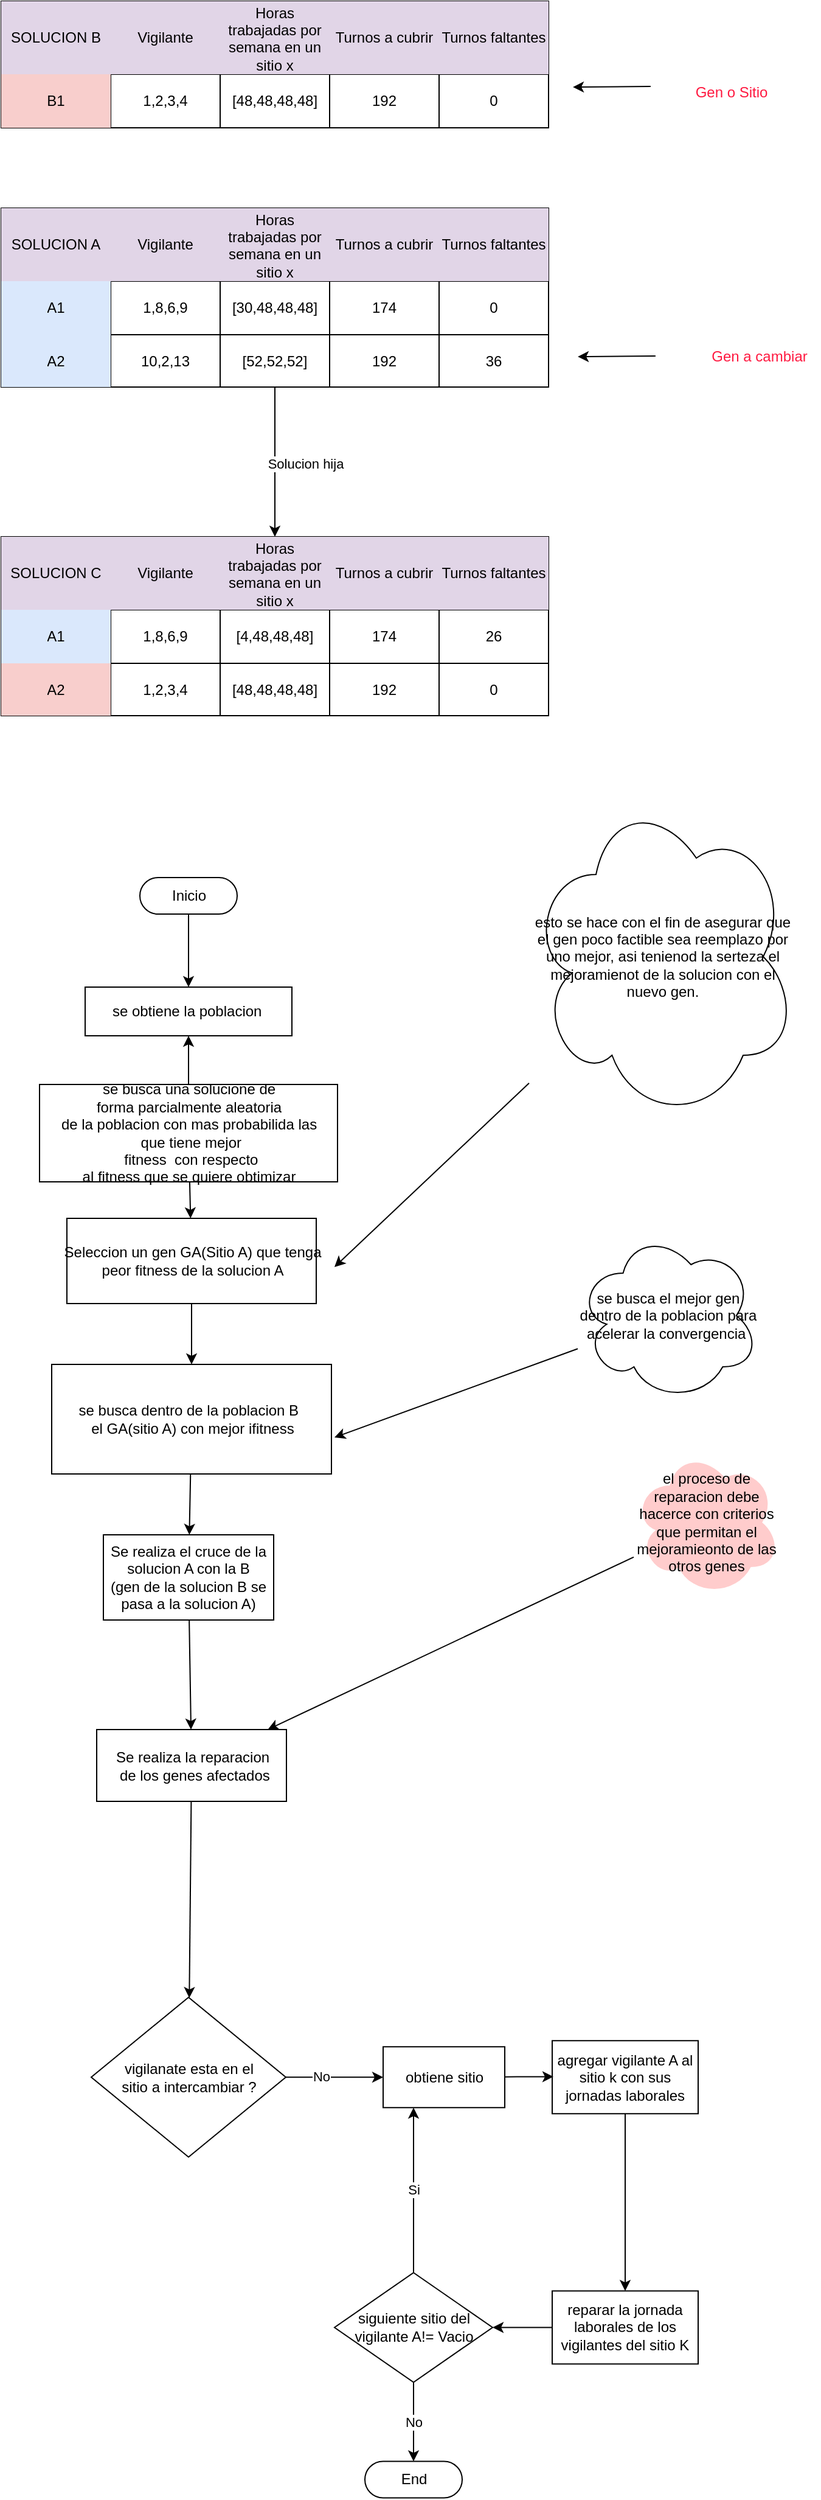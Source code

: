 <mxfile>
    <diagram id="GUSPRAJsgAIgAGzK0_ZS" name="Página-1">
        <mxGraphModel dx="1187" dy="2073" grid="1" gridSize="10" guides="1" tooltips="1" connect="1" arrows="1" fold="1" page="1" pageScale="1" pageWidth="827" pageHeight="1169" math="0" shadow="0">
            <root>
                <mxCell id="0"/>
                <mxCell id="1" parent="0"/>
                <mxCell id="4" value="" style="edgeStyle=none;html=1;" edge="1" parent="1" source="6" target="8">
                    <mxGeometry relative="1" as="geometry"/>
                </mxCell>
                <mxCell id="5" value="" style="edgeStyle=none;html=1;" edge="1" parent="1" source="6" target="28">
                    <mxGeometry relative="1" as="geometry"/>
                </mxCell>
                <mxCell id="6" value="se busca una solucione de &lt;br&gt;forma parcialmente aleatoria &lt;br&gt;de la poblacion con mas probabilida las&lt;br&gt;&amp;nbsp;que tiene mejor&lt;br&gt;&amp;nbsp;fitness&amp;nbsp; con respecto &lt;br&gt;al fitness que se quiere obtimizar" style="html=1;dashed=0;whitespace=wrap;" vertex="1" parent="1">
                    <mxGeometry x="131.5" y="610" width="245" height="80" as="geometry"/>
                </mxCell>
                <mxCell id="7" style="edgeStyle=none;html=1;" edge="1" parent="1" source="8" target="33">
                    <mxGeometry relative="1" as="geometry"/>
                </mxCell>
                <mxCell id="8" value="Seleccion un gen GA(Sitio A) que tenga&lt;br&gt;peor fitness de la solucion A" style="html=1;dashed=0;whitespace=wrap;" vertex="1" parent="1">
                    <mxGeometry x="154" y="720" width="205" height="70" as="geometry"/>
                </mxCell>
                <mxCell id="9" style="edgeStyle=none;html=1;entryX=0.5;entryY=0;entryDx=0;entryDy=0;" edge="1" parent="1" source="10" target="28">
                    <mxGeometry relative="1" as="geometry"/>
                </mxCell>
                <mxCell id="10" value="Inicio" style="html=1;dashed=0;whitespace=wrap;shape=mxgraph.dfd.start" vertex="1" parent="1">
                    <mxGeometry x="214" y="440" width="80" height="30" as="geometry"/>
                </mxCell>
                <mxCell id="111" style="edgeStyle=none;html=1;fontColor=#000000;" edge="1" parent="1" source="12" target="110">
                    <mxGeometry relative="1" as="geometry"/>
                </mxCell>
                <mxCell id="12" value="Se realiza el cruce de la solucion A con la B&lt;br&gt;(gen de la solucion B se pasa a la solucion A)" style="whiteSpace=wrap;html=1;dashed=0;" vertex="1" parent="1">
                    <mxGeometry x="184" y="980" width="140" height="70" as="geometry"/>
                </mxCell>
                <mxCell id="15" value="" style="edgeStyle=none;html=1;entryX=0;entryY=0.5;entryDx=0;entryDy=0;" edge="1" parent="1" source="17" target="23">
                    <mxGeometry relative="1" as="geometry">
                        <mxPoint x="394" y="1425.31" as="targetPoint"/>
                    </mxGeometry>
                </mxCell>
                <mxCell id="16" value="No" style="edgeLabel;html=1;align=center;verticalAlign=middle;resizable=0;points=[];" vertex="1" connectable="0" parent="15">
                    <mxGeometry x="-0.291" y="1" relative="1" as="geometry">
                        <mxPoint as="offset"/>
                    </mxGeometry>
                </mxCell>
                <mxCell id="17" value="vigilanate esta en el &lt;br&gt;sitio a intercambiar ?" style="shape=rhombus;html=1;dashed=0;whitespace=wrap;perimeter=rhombusPerimeter;" vertex="1" parent="1">
                    <mxGeometry x="174" y="1360" width="160" height="131.25" as="geometry"/>
                </mxCell>
                <mxCell id="18" value="" style="edgeStyle=none;html=1;" edge="1" parent="1" source="19" target="21">
                    <mxGeometry relative="1" as="geometry"/>
                </mxCell>
                <mxCell id="19" value="agregar vigilante A al sitio k con sus jornadas laborales" style="whiteSpace=wrap;html=1;dashed=0;" vertex="1" parent="1">
                    <mxGeometry x="553" y="1395.625" width="120" height="60" as="geometry"/>
                </mxCell>
                <mxCell id="20" style="edgeStyle=none;html=1;" edge="1" parent="1" source="21" target="26">
                    <mxGeometry relative="1" as="geometry"/>
                </mxCell>
                <mxCell id="21" value="reparar la jornada laborales de los vigilantes del sitio K" style="whiteSpace=wrap;html=1;dashed=0;" vertex="1" parent="1">
                    <mxGeometry x="553" y="1601.235" width="120" height="60" as="geometry"/>
                </mxCell>
                <mxCell id="22" style="edgeStyle=none;html=1;" edge="1" parent="1" source="23">
                    <mxGeometry relative="1" as="geometry">
                        <mxPoint x="554" y="1425.24" as="targetPoint"/>
                        <Array as="points">
                            <mxPoint x="534" y="1425.24"/>
                        </Array>
                    </mxGeometry>
                </mxCell>
                <mxCell id="23" value="obtiene sitio" style="html=1;dashed=0;whitespace=wrap;" vertex="1" parent="1">
                    <mxGeometry x="414" y="1400.63" width="100" height="50" as="geometry"/>
                </mxCell>
                <mxCell id="24" value="Si" style="edgeStyle=none;html=1;entryX=0.25;entryY=1;entryDx=0;entryDy=0;" edge="1" parent="1" source="26" target="23">
                    <mxGeometry relative="1" as="geometry"/>
                </mxCell>
                <mxCell id="25" value="No" style="edgeStyle=none;html=1;" edge="1" parent="1" source="26" target="27">
                    <mxGeometry relative="1" as="geometry">
                        <mxPoint x="439" y="1731.24" as="targetPoint"/>
                    </mxGeometry>
                </mxCell>
                <mxCell id="26" value="siguiente sitio del &lt;br&gt;vigilante A!= Vacio" style="shape=rhombus;html=1;dashed=0;whitespace=wrap;perimeter=rhombusPerimeter;" vertex="1" parent="1">
                    <mxGeometry x="374" y="1586.23" width="130" height="90" as="geometry"/>
                </mxCell>
                <mxCell id="27" value="End" style="html=1;dashed=0;whitespace=wrap;shape=mxgraph.dfd.start" vertex="1" parent="1">
                    <mxGeometry x="399" y="1741.24" width="80" height="30" as="geometry"/>
                </mxCell>
                <mxCell id="28" value="se obtiene la poblacion&amp;nbsp;" style="html=1;dashed=0;whitespace=wrap;" vertex="1" parent="1">
                    <mxGeometry x="169" y="530" width="170" height="40" as="geometry"/>
                </mxCell>
                <mxCell id="30" style="edgeStyle=none;html=1;" edge="1" parent="1" source="31">
                    <mxGeometry relative="1" as="geometry">
                        <mxPoint x="374" y="760" as="targetPoint"/>
                    </mxGeometry>
                </mxCell>
                <mxCell id="31" value="esto se hace con el fin de asegurar que el gen poco factible sea reemplazo por uno mejor, asi tenienod la serteza el mejoramienot de la solucion con el nuevo gen." style="shape=cloud;whiteSpace=wrap;html=1;" vertex="1" parent="1">
                    <mxGeometry x="534" y="370" width="220" height="270" as="geometry"/>
                </mxCell>
                <mxCell id="32" style="edgeStyle=none;html=1;" edge="1" parent="1" source="33" target="12">
                    <mxGeometry relative="1" as="geometry"/>
                </mxCell>
                <mxCell id="33" value="se busca dentro de la poblacion B&amp;nbsp;&amp;nbsp;&lt;br&gt;el GA(sitio A) con mejor ifitness" style="html=1;dashed=0;whitespace=wrap;" vertex="1" parent="1">
                    <mxGeometry x="141.5" y="840" width="230" height="90" as="geometry"/>
                </mxCell>
                <mxCell id="34" style="edgeStyle=none;html=1;" edge="1" parent="1" source="35">
                    <mxGeometry relative="1" as="geometry">
                        <mxPoint x="374" y="900" as="targetPoint"/>
                    </mxGeometry>
                </mxCell>
                <mxCell id="35" value="se busca el mejor gen dentro de la poblacion para acelerar la convergencia&amp;nbsp;" style="shape=cloud;whiteSpace=wrap;html=1;" vertex="1" parent="1">
                    <mxGeometry x="574" y="730" width="149" height="140" as="geometry"/>
                </mxCell>
                <mxCell id="36" value="Solucion hija&lt;br&gt;" style="edgeStyle=none;html=1;fontColor=#000000;" edge="1" parent="1" source="37" target="75">
                    <mxGeometry x="0.024" y="25" relative="1" as="geometry">
                        <mxPoint as="offset"/>
                    </mxGeometry>
                </mxCell>
                <mxCell id="37" value="" style="shape=table;startSize=0;container=1;collapsible=0;childLayout=tableLayout;" vertex="1" parent="1">
                    <mxGeometry x="100" y="-110" width="450" height="147" as="geometry"/>
                </mxCell>
                <mxCell id="38" style="shape=partialRectangle;collapsible=0;dropTarget=0;pointerEvents=0;fillColor=none;top=0;left=0;bottom=0;right=0;points=[[0,0.5],[1,0.5]];portConstraint=eastwest;" vertex="1" parent="37">
                    <mxGeometry width="450" height="60" as="geometry"/>
                </mxCell>
                <mxCell id="39" value="SOLUCION A" style="shape=partialRectangle;html=1;whiteSpace=wrap;connectable=0;overflow=hidden;fillColor=#e1d5e7;top=0;left=0;bottom=0;right=0;pointerEvents=1;strokeColor=#9673a6;" vertex="1" parent="38">
                    <mxGeometry width="90" height="60" as="geometry">
                        <mxRectangle width="90" height="60" as="alternateBounds"/>
                    </mxGeometry>
                </mxCell>
                <mxCell id="40" value="Vigilante" style="shape=partialRectangle;html=1;whiteSpace=wrap;connectable=0;overflow=hidden;fillColor=#e1d5e7;top=0;left=0;bottom=0;right=0;pointerEvents=1;strokeColor=#9673a6;" vertex="1" parent="38">
                    <mxGeometry x="90" width="90" height="60" as="geometry">
                        <mxRectangle width="90" height="60" as="alternateBounds"/>
                    </mxGeometry>
                </mxCell>
                <mxCell id="41" value="Horas trabajadas por semana en un sitio x" style="shape=partialRectangle;html=1;whiteSpace=wrap;connectable=0;overflow=hidden;fillColor=#e1d5e7;top=0;left=0;bottom=0;right=0;pointerEvents=1;strokeColor=#9673a6;" vertex="1" parent="38">
                    <mxGeometry x="180" width="90" height="60" as="geometry">
                        <mxRectangle width="90" height="60" as="alternateBounds"/>
                    </mxGeometry>
                </mxCell>
                <mxCell id="42" value="Turnos a cubrir" style="shape=partialRectangle;html=1;whiteSpace=wrap;connectable=0;overflow=hidden;fillColor=#e1d5e7;top=0;left=0;bottom=0;right=0;pointerEvents=1;strokeColor=#9673a6;" vertex="1" parent="38">
                    <mxGeometry x="270" width="90" height="60" as="geometry">
                        <mxRectangle width="90" height="60" as="alternateBounds"/>
                    </mxGeometry>
                </mxCell>
                <mxCell id="43" value="Turnos faltantes" style="shape=partialRectangle;html=1;whiteSpace=wrap;connectable=0;overflow=hidden;fillColor=#e1d5e7;top=0;left=0;bottom=0;right=0;pointerEvents=1;strokeColor=#9673a6;" vertex="1" parent="38">
                    <mxGeometry x="360" width="90" height="60" as="geometry">
                        <mxRectangle width="90" height="60" as="alternateBounds"/>
                    </mxGeometry>
                </mxCell>
                <mxCell id="44" value="" style="shape=partialRectangle;collapsible=0;dropTarget=0;pointerEvents=0;fillColor=none;top=0;left=0;bottom=0;right=0;points=[[0,0.5],[1,0.5]];portConstraint=eastwest;" vertex="1" parent="37">
                    <mxGeometry y="60" width="450" height="44" as="geometry"/>
                </mxCell>
                <mxCell id="45" value="A1" style="shape=partialRectangle;html=1;whiteSpace=wrap;connectable=0;overflow=hidden;fillColor=#dae8fc;top=0;left=0;bottom=0;right=0;pointerEvents=1;strokeColor=#6c8ebf;" vertex="1" parent="44">
                    <mxGeometry width="90" height="44" as="geometry">
                        <mxRectangle width="90" height="44" as="alternateBounds"/>
                    </mxGeometry>
                </mxCell>
                <mxCell id="46" value="1,8,6,9" style="shape=partialRectangle;html=1;whiteSpace=wrap;connectable=0;overflow=hidden;fillColor=none;top=0;left=0;bottom=0;right=0;pointerEvents=1;" vertex="1" parent="44">
                    <mxGeometry x="90" width="90" height="44" as="geometry">
                        <mxRectangle width="90" height="44" as="alternateBounds"/>
                    </mxGeometry>
                </mxCell>
                <mxCell id="47" value="[30,48,48,48]" style="shape=partialRectangle;html=1;whiteSpace=wrap;connectable=0;overflow=hidden;fillColor=none;top=0;left=0;bottom=0;right=0;pointerEvents=1;" vertex="1" parent="44">
                    <mxGeometry x="180" width="90" height="44" as="geometry">
                        <mxRectangle width="90" height="44" as="alternateBounds"/>
                    </mxGeometry>
                </mxCell>
                <mxCell id="48" value="174" style="shape=partialRectangle;html=1;whiteSpace=wrap;connectable=0;overflow=hidden;fillColor=none;top=0;left=0;bottom=0;right=0;pointerEvents=1;" vertex="1" parent="44">
                    <mxGeometry x="270" width="90" height="44" as="geometry">
                        <mxRectangle width="90" height="44" as="alternateBounds"/>
                    </mxGeometry>
                </mxCell>
                <mxCell id="49" value="0" style="shape=partialRectangle;html=1;whiteSpace=wrap;connectable=0;overflow=hidden;fillColor=none;top=0;left=0;bottom=0;right=0;pointerEvents=1;" vertex="1" parent="44">
                    <mxGeometry x="360" width="90" height="44" as="geometry">
                        <mxRectangle width="90" height="44" as="alternateBounds"/>
                    </mxGeometry>
                </mxCell>
                <mxCell id="50" value="" style="shape=partialRectangle;collapsible=0;dropTarget=0;pointerEvents=0;fillColor=none;top=0;left=0;bottom=0;right=0;points=[[0,0.5],[1,0.5]];portConstraint=eastwest;" vertex="1" parent="37">
                    <mxGeometry y="104" width="450" height="43" as="geometry"/>
                </mxCell>
                <mxCell id="51" value="A2" style="shape=partialRectangle;html=1;whiteSpace=wrap;connectable=0;overflow=hidden;fillColor=#dae8fc;top=0;left=0;bottom=0;right=0;pointerEvents=1;strokeColor=#6c8ebf;" vertex="1" parent="50">
                    <mxGeometry width="90" height="43" as="geometry">
                        <mxRectangle width="90" height="43" as="alternateBounds"/>
                    </mxGeometry>
                </mxCell>
                <mxCell id="52" value="10,2,13" style="shape=partialRectangle;html=1;whiteSpace=wrap;connectable=0;overflow=hidden;fillColor=none;top=0;left=0;bottom=0;right=0;pointerEvents=1;" vertex="1" parent="50">
                    <mxGeometry x="90" width="90" height="43" as="geometry">
                        <mxRectangle width="90" height="43" as="alternateBounds"/>
                    </mxGeometry>
                </mxCell>
                <mxCell id="53" value="[52,52,52]" style="shape=partialRectangle;html=1;whiteSpace=wrap;connectable=0;overflow=hidden;fillColor=none;top=0;left=0;bottom=0;right=0;pointerEvents=1;" vertex="1" parent="50">
                    <mxGeometry x="180" width="90" height="43" as="geometry">
                        <mxRectangle width="90" height="43" as="alternateBounds"/>
                    </mxGeometry>
                </mxCell>
                <mxCell id="54" value="192" style="shape=partialRectangle;html=1;whiteSpace=wrap;connectable=0;overflow=hidden;fillColor=none;top=0;left=0;bottom=0;right=0;pointerEvents=1;" vertex="1" parent="50">
                    <mxGeometry x="270" width="90" height="43" as="geometry">
                        <mxRectangle width="90" height="43" as="alternateBounds"/>
                    </mxGeometry>
                </mxCell>
                <mxCell id="55" value="36" style="shape=partialRectangle;html=1;whiteSpace=wrap;connectable=0;overflow=hidden;fillColor=none;top=0;left=0;bottom=0;right=0;pointerEvents=1;" vertex="1" parent="50">
                    <mxGeometry x="360" width="90" height="43" as="geometry">
                        <mxRectangle width="90" height="43" as="alternateBounds"/>
                    </mxGeometry>
                </mxCell>
                <mxCell id="62" value="" style="shape=table;startSize=0;container=1;collapsible=0;childLayout=tableLayout;" vertex="1" parent="1">
                    <mxGeometry x="100" y="-280" width="450" height="104" as="geometry"/>
                </mxCell>
                <mxCell id="63" style="shape=partialRectangle;collapsible=0;dropTarget=0;pointerEvents=0;fillColor=none;top=0;left=0;bottom=0;right=0;points=[[0,0.5],[1,0.5]];portConstraint=eastwest;" vertex="1" parent="62">
                    <mxGeometry width="450" height="60" as="geometry"/>
                </mxCell>
                <mxCell id="64" value="SOLUCION B" style="shape=partialRectangle;html=1;whiteSpace=wrap;connectable=0;overflow=hidden;fillColor=#e1d5e7;top=0;left=0;bottom=0;right=0;pointerEvents=1;strokeColor=#9673a6;" vertex="1" parent="63">
                    <mxGeometry width="90" height="60" as="geometry">
                        <mxRectangle width="90" height="60" as="alternateBounds"/>
                    </mxGeometry>
                </mxCell>
                <mxCell id="65" value="Vigilante" style="shape=partialRectangle;html=1;whiteSpace=wrap;connectable=0;overflow=hidden;fillColor=#e1d5e7;top=0;left=0;bottom=0;right=0;pointerEvents=1;strokeColor=#9673a6;" vertex="1" parent="63">
                    <mxGeometry x="90" width="90" height="60" as="geometry">
                        <mxRectangle width="90" height="60" as="alternateBounds"/>
                    </mxGeometry>
                </mxCell>
                <mxCell id="66" value="Horas trabajadas por semana en un sitio x" style="shape=partialRectangle;html=1;whiteSpace=wrap;connectable=0;overflow=hidden;fillColor=#e1d5e7;top=0;left=0;bottom=0;right=0;pointerEvents=1;strokeColor=#9673a6;" vertex="1" parent="63">
                    <mxGeometry x="180" width="90" height="60" as="geometry">
                        <mxRectangle width="90" height="60" as="alternateBounds"/>
                    </mxGeometry>
                </mxCell>
                <mxCell id="67" value="Turnos a cubrir" style="shape=partialRectangle;html=1;whiteSpace=wrap;connectable=0;overflow=hidden;fillColor=#e1d5e7;top=0;left=0;bottom=0;right=0;pointerEvents=1;strokeColor=#9673a6;" vertex="1" parent="63">
                    <mxGeometry x="270" width="90" height="60" as="geometry">
                        <mxRectangle width="90" height="60" as="alternateBounds"/>
                    </mxGeometry>
                </mxCell>
                <mxCell id="68" value="Turnos faltantes" style="shape=partialRectangle;html=1;whiteSpace=wrap;connectable=0;overflow=hidden;fillColor=#e1d5e7;top=0;left=0;bottom=0;right=0;pointerEvents=1;strokeColor=#9673a6;" vertex="1" parent="63">
                    <mxGeometry x="360" width="90" height="60" as="geometry">
                        <mxRectangle width="90" height="60" as="alternateBounds"/>
                    </mxGeometry>
                </mxCell>
                <mxCell id="69" value="" style="shape=partialRectangle;collapsible=0;dropTarget=0;pointerEvents=0;fillColor=none;top=0;left=0;bottom=0;right=0;points=[[0,0.5],[1,0.5]];portConstraint=eastwest;" vertex="1" parent="62">
                    <mxGeometry y="60" width="450" height="44" as="geometry"/>
                </mxCell>
                <mxCell id="70" value="B1" style="shape=partialRectangle;html=1;whiteSpace=wrap;connectable=0;overflow=hidden;fillColor=#f8cecc;top=0;left=0;bottom=0;right=0;pointerEvents=1;strokeColor=#b85450;" vertex="1" parent="69">
                    <mxGeometry width="90" height="44" as="geometry">
                        <mxRectangle width="90" height="44" as="alternateBounds"/>
                    </mxGeometry>
                </mxCell>
                <mxCell id="71" value="1,2,3,4" style="shape=partialRectangle;html=1;whiteSpace=wrap;connectable=0;overflow=hidden;fillColor=none;top=0;left=0;bottom=0;right=0;pointerEvents=1;" vertex="1" parent="69">
                    <mxGeometry x="90" width="90" height="44" as="geometry">
                        <mxRectangle width="90" height="44" as="alternateBounds"/>
                    </mxGeometry>
                </mxCell>
                <mxCell id="72" value="[48,48,48,48]" style="shape=partialRectangle;html=1;whiteSpace=wrap;connectable=0;overflow=hidden;fillColor=none;top=0;left=0;bottom=0;right=0;pointerEvents=1;" vertex="1" parent="69">
                    <mxGeometry x="180" width="90" height="44" as="geometry">
                        <mxRectangle width="90" height="44" as="alternateBounds"/>
                    </mxGeometry>
                </mxCell>
                <mxCell id="73" value="192" style="shape=partialRectangle;html=1;whiteSpace=wrap;connectable=0;overflow=hidden;fillColor=none;top=0;left=0;bottom=0;right=0;pointerEvents=1;" vertex="1" parent="69">
                    <mxGeometry x="270" width="90" height="44" as="geometry">
                        <mxRectangle width="90" height="44" as="alternateBounds"/>
                    </mxGeometry>
                </mxCell>
                <mxCell id="74" value="0" style="shape=partialRectangle;html=1;whiteSpace=wrap;connectable=0;overflow=hidden;fillColor=none;top=0;left=0;bottom=0;right=0;pointerEvents=1;" vertex="1" parent="69">
                    <mxGeometry x="360" width="90" height="44" as="geometry">
                        <mxRectangle width="90" height="44" as="alternateBounds"/>
                    </mxGeometry>
                </mxCell>
                <mxCell id="75" value="" style="shape=table;startSize=0;container=1;collapsible=0;childLayout=tableLayout;" vertex="1" parent="1">
                    <mxGeometry x="100" y="160" width="450" height="147" as="geometry"/>
                </mxCell>
                <mxCell id="76" style="shape=partialRectangle;collapsible=0;dropTarget=0;pointerEvents=0;fillColor=none;top=0;left=0;bottom=0;right=0;points=[[0,0.5],[1,0.5]];portConstraint=eastwest;" vertex="1" parent="75">
                    <mxGeometry width="450" height="60" as="geometry"/>
                </mxCell>
                <mxCell id="77" value="SOLUCION C" style="shape=partialRectangle;html=1;whiteSpace=wrap;connectable=0;overflow=hidden;fillColor=#e1d5e7;top=0;left=0;bottom=0;right=0;pointerEvents=1;strokeColor=#9673a6;" vertex="1" parent="76">
                    <mxGeometry width="90" height="60" as="geometry">
                        <mxRectangle width="90" height="60" as="alternateBounds"/>
                    </mxGeometry>
                </mxCell>
                <mxCell id="78" value="Vigilante" style="shape=partialRectangle;html=1;whiteSpace=wrap;connectable=0;overflow=hidden;fillColor=#e1d5e7;top=0;left=0;bottom=0;right=0;pointerEvents=1;strokeColor=#9673a6;" vertex="1" parent="76">
                    <mxGeometry x="90" width="90" height="60" as="geometry">
                        <mxRectangle width="90" height="60" as="alternateBounds"/>
                    </mxGeometry>
                </mxCell>
                <mxCell id="79" value="Horas trabajadas por semana en un sitio x" style="shape=partialRectangle;html=1;whiteSpace=wrap;connectable=0;overflow=hidden;fillColor=#e1d5e7;top=0;left=0;bottom=0;right=0;pointerEvents=1;strokeColor=#9673a6;" vertex="1" parent="76">
                    <mxGeometry x="180" width="90" height="60" as="geometry">
                        <mxRectangle width="90" height="60" as="alternateBounds"/>
                    </mxGeometry>
                </mxCell>
                <mxCell id="80" value="Turnos a cubrir" style="shape=partialRectangle;html=1;whiteSpace=wrap;connectable=0;overflow=hidden;fillColor=#e1d5e7;top=0;left=0;bottom=0;right=0;pointerEvents=1;strokeColor=#9673a6;" vertex="1" parent="76">
                    <mxGeometry x="270" width="90" height="60" as="geometry">
                        <mxRectangle width="90" height="60" as="alternateBounds"/>
                    </mxGeometry>
                </mxCell>
                <mxCell id="81" value="Turnos faltantes" style="shape=partialRectangle;html=1;whiteSpace=wrap;connectable=0;overflow=hidden;fillColor=#e1d5e7;top=0;left=0;bottom=0;right=0;pointerEvents=1;strokeColor=#9673a6;" vertex="1" parent="76">
                    <mxGeometry x="360" width="90" height="60" as="geometry">
                        <mxRectangle width="90" height="60" as="alternateBounds"/>
                    </mxGeometry>
                </mxCell>
                <mxCell id="82" value="" style="shape=partialRectangle;collapsible=0;dropTarget=0;pointerEvents=0;fillColor=none;top=0;left=0;bottom=0;right=0;points=[[0,0.5],[1,0.5]];portConstraint=eastwest;" vertex="1" parent="75">
                    <mxGeometry y="60" width="450" height="44" as="geometry"/>
                </mxCell>
                <mxCell id="83" value="A1" style="shape=partialRectangle;html=1;whiteSpace=wrap;connectable=0;overflow=hidden;fillColor=#dae8fc;top=0;left=0;bottom=0;right=0;pointerEvents=1;strokeColor=#6c8ebf;" vertex="1" parent="82">
                    <mxGeometry width="90" height="44" as="geometry">
                        <mxRectangle width="90" height="44" as="alternateBounds"/>
                    </mxGeometry>
                </mxCell>
                <mxCell id="84" value="1,8,6,9" style="shape=partialRectangle;html=1;whiteSpace=wrap;connectable=0;overflow=hidden;fillColor=none;top=0;left=0;bottom=0;right=0;pointerEvents=1;" vertex="1" parent="82">
                    <mxGeometry x="90" width="90" height="44" as="geometry">
                        <mxRectangle width="90" height="44" as="alternateBounds"/>
                    </mxGeometry>
                </mxCell>
                <mxCell id="85" value="[4,48,48,48]" style="shape=partialRectangle;html=1;whiteSpace=wrap;connectable=0;overflow=hidden;fillColor=none;top=0;left=0;bottom=0;right=0;pointerEvents=1;" vertex="1" parent="82">
                    <mxGeometry x="180" width="90" height="44" as="geometry">
                        <mxRectangle width="90" height="44" as="alternateBounds"/>
                    </mxGeometry>
                </mxCell>
                <mxCell id="86" value="174" style="shape=partialRectangle;html=1;whiteSpace=wrap;connectable=0;overflow=hidden;fillColor=none;top=0;left=0;bottom=0;right=0;pointerEvents=1;" vertex="1" parent="82">
                    <mxGeometry x="270" width="90" height="44" as="geometry">
                        <mxRectangle width="90" height="44" as="alternateBounds"/>
                    </mxGeometry>
                </mxCell>
                <mxCell id="87" value="26" style="shape=partialRectangle;html=1;whiteSpace=wrap;connectable=0;overflow=hidden;fillColor=none;top=0;left=0;bottom=0;right=0;pointerEvents=1;" vertex="1" parent="82">
                    <mxGeometry x="360" width="90" height="44" as="geometry">
                        <mxRectangle width="90" height="44" as="alternateBounds"/>
                    </mxGeometry>
                </mxCell>
                <mxCell id="94" style="shape=partialRectangle;collapsible=0;dropTarget=0;pointerEvents=0;fillColor=none;top=0;left=0;bottom=0;right=0;points=[[0,0.5],[1,0.5]];portConstraint=eastwest;" vertex="1" parent="75">
                    <mxGeometry y="104" width="450" height="43" as="geometry"/>
                </mxCell>
                <mxCell id="95" value="A2" style="shape=partialRectangle;html=1;whiteSpace=wrap;connectable=0;overflow=hidden;fillColor=#f8cecc;top=0;left=0;bottom=0;right=0;pointerEvents=1;strokeColor=#b85450;" vertex="1" parent="94">
                    <mxGeometry width="90" height="43" as="geometry">
                        <mxRectangle width="90" height="43" as="alternateBounds"/>
                    </mxGeometry>
                </mxCell>
                <mxCell id="96" value="1,2,3,4" style="shape=partialRectangle;html=1;whiteSpace=wrap;connectable=0;overflow=hidden;fillColor=none;top=0;left=0;bottom=0;right=0;pointerEvents=1;strokeColor=#82b366;" vertex="1" parent="94">
                    <mxGeometry x="90" width="90" height="43" as="geometry">
                        <mxRectangle width="90" height="43" as="alternateBounds"/>
                    </mxGeometry>
                </mxCell>
                <mxCell id="97" value="[48,48,48,48]" style="shape=partialRectangle;html=1;whiteSpace=wrap;connectable=0;overflow=hidden;fillColor=none;top=0;left=0;bottom=0;right=0;pointerEvents=1;strokeColor=#82b366;" vertex="1" parent="94">
                    <mxGeometry x="180" width="90" height="43" as="geometry">
                        <mxRectangle width="90" height="43" as="alternateBounds"/>
                    </mxGeometry>
                </mxCell>
                <mxCell id="98" value="192" style="shape=partialRectangle;html=1;whiteSpace=wrap;connectable=0;overflow=hidden;fillColor=none;top=0;left=0;bottom=0;right=0;pointerEvents=1;strokeColor=#82b366;" vertex="1" parent="94">
                    <mxGeometry x="270" width="90" height="43" as="geometry">
                        <mxRectangle width="90" height="43" as="alternateBounds"/>
                    </mxGeometry>
                </mxCell>
                <mxCell id="99" value="0" style="shape=partialRectangle;html=1;whiteSpace=wrap;connectable=0;overflow=hidden;fillColor=none;top=0;left=0;bottom=0;right=0;pointerEvents=1;strokeColor=#82b366;" vertex="1" parent="94">
                    <mxGeometry x="360" width="90" height="43" as="geometry">
                        <mxRectangle width="90" height="43" as="alternateBounds"/>
                    </mxGeometry>
                </mxCell>
                <mxCell id="104" value="" style="edgeStyle=none;html=1;fontColor=#FF1940;entryX=1.009;entryY=0.279;entryDx=0;entryDy=0;entryPerimeter=0;" edge="1" parent="1">
                    <mxGeometry relative="1" as="geometry">
                        <mxPoint x="633.95" y="-210.003" as="sourcePoint"/>
                        <mxPoint x="570" y="-209.443" as="targetPoint"/>
                    </mxGeometry>
                </mxCell>
                <mxCell id="105" value="Gen o Sitio" style="html=1;dashed=0;whitespace=wrap;labelBackgroundColor=none;fontColor=#FF1940;fillColor=none;strokeColor=none;" vertex="1" parent="1">
                    <mxGeometry x="650" y="-230" width="100" height="50" as="geometry"/>
                </mxCell>
                <mxCell id="106" value="" style="edgeStyle=none;html=1;fontColor=#FF1940;entryX=1.009;entryY=0.279;entryDx=0;entryDy=0;entryPerimeter=0;" edge="1" parent="1">
                    <mxGeometry relative="1" as="geometry">
                        <mxPoint x="637.95" y="11.497" as="sourcePoint"/>
                        <mxPoint x="574" y="12.057" as="targetPoint"/>
                    </mxGeometry>
                </mxCell>
                <mxCell id="107" value="Gen a cambiar" style="html=1;dashed=0;whitespace=wrap;labelBackgroundColor=none;fontColor=#FF1940;fillColor=none;strokeColor=none;" vertex="1" parent="1">
                    <mxGeometry x="673" y="-13" width="100" height="50" as="geometry"/>
                </mxCell>
                <mxCell id="109" style="edgeStyle=none;html=1;fontColor=#000000;" edge="1" parent="1" source="108" target="110">
                    <mxGeometry relative="1" as="geometry">
                        <mxPoint x="340" y="1020" as="targetPoint"/>
                    </mxGeometry>
                </mxCell>
                <mxCell id="108" value="el proceso de reparacion debe hacerce con criterios que permitan el mejoramieonto de las otros genes" style="shape=cloud;whiteSpace=wrap;html=1;fontColor=#000000;strokeColor=#FFCCCC;fillColor=#FFCCCC;" vertex="1" parent="1">
                    <mxGeometry x="620" y="910" width="120" height="120" as="geometry"/>
                </mxCell>
                <mxCell id="112" style="edgeStyle=none;html=1;fontColor=#000000;" edge="1" parent="1" source="110" target="17">
                    <mxGeometry relative="1" as="geometry"/>
                </mxCell>
                <mxCell id="110" value="Se realiza la reparacion&lt;br&gt;&amp;nbsp;de los genes afectados" style="html=1;dashed=0;whitespace=wrap;" vertex="1" parent="1">
                    <mxGeometry x="178.5" y="1140" width="156" height="59" as="geometry"/>
                </mxCell>
            </root>
        </mxGraphModel>
    </diagram>
</mxfile>